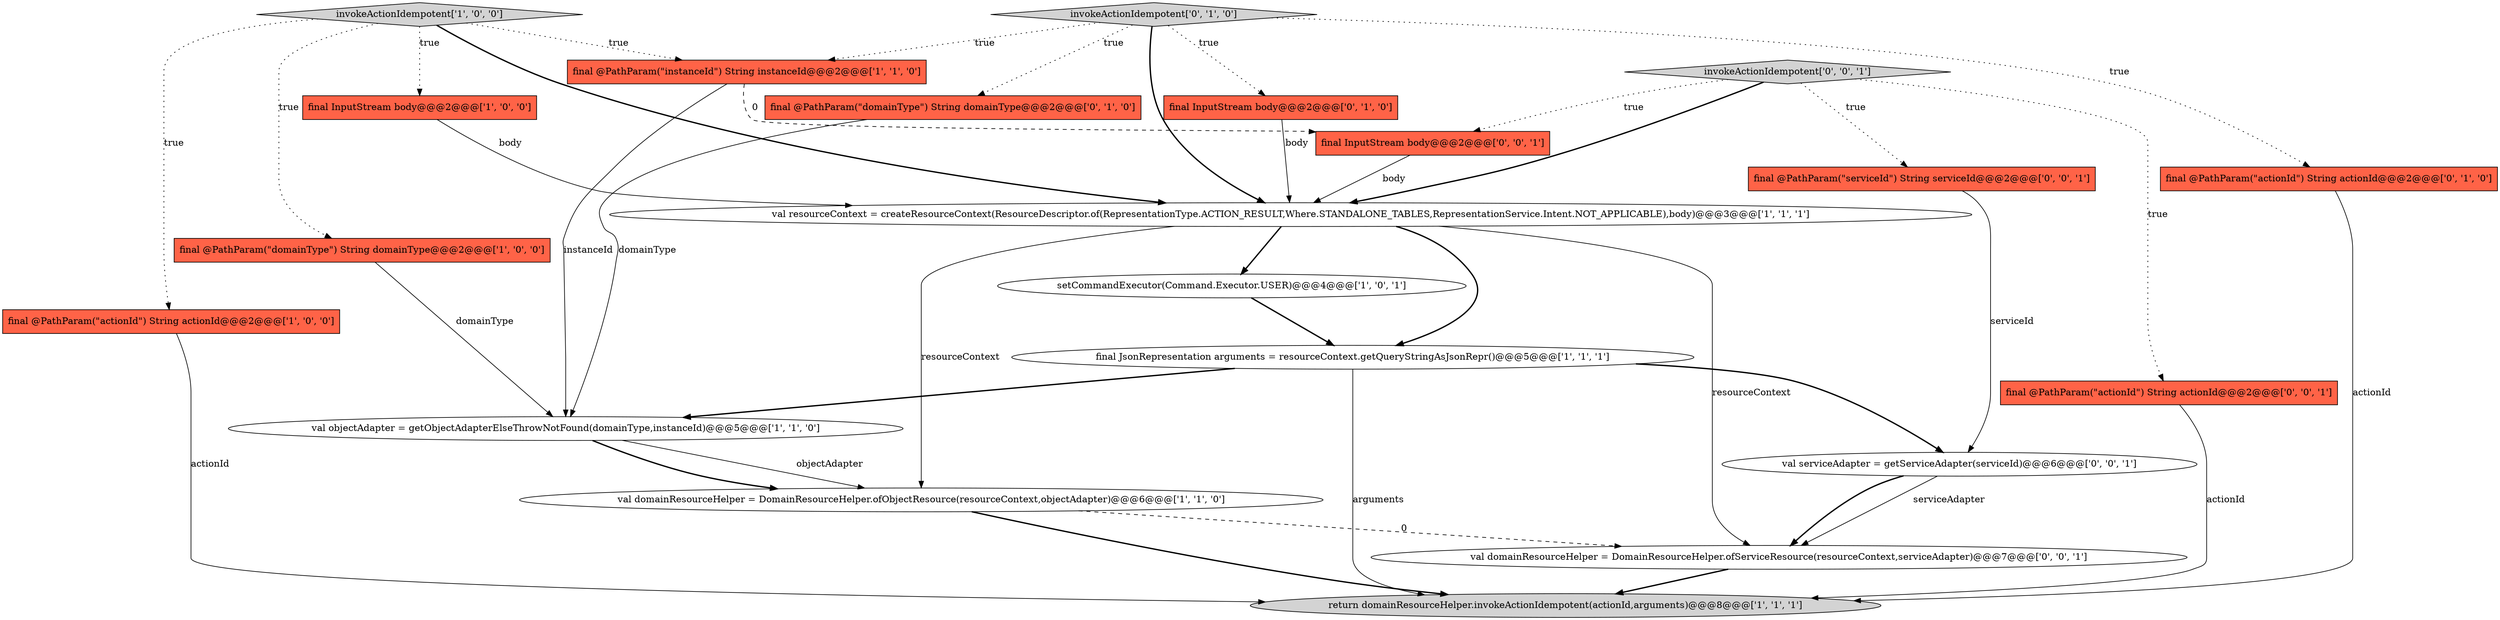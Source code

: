 digraph {
18 [style = filled, label = "val domainResourceHelper = DomainResourceHelper.ofServiceResource(resourceContext,serviceAdapter)@@@7@@@['0', '0', '1']", fillcolor = white, shape = ellipse image = "AAA0AAABBB3BBB"];
9 [style = filled, label = "final @PathParam(\"instanceId\") String instanceId@@@2@@@['1', '1', '0']", fillcolor = tomato, shape = box image = "AAA0AAABBB1BBB"];
12 [style = filled, label = "final @PathParam(\"domainType\") String domainType@@@2@@@['0', '1', '0']", fillcolor = tomato, shape = box image = "AAA0AAABBB2BBB"];
17 [style = filled, label = "final InputStream body@@@2@@@['0', '0', '1']", fillcolor = tomato, shape = box image = "AAA0AAABBB3BBB"];
13 [style = filled, label = "final InputStream body@@@2@@@['0', '1', '0']", fillcolor = tomato, shape = box image = "AAA0AAABBB2BBB"];
16 [style = filled, label = "final @PathParam(\"actionId\") String actionId@@@2@@@['0', '0', '1']", fillcolor = tomato, shape = box image = "AAA0AAABBB3BBB"];
20 [style = filled, label = "invokeActionIdempotent['0', '0', '1']", fillcolor = lightgray, shape = diamond image = "AAA0AAABBB3BBB"];
3 [style = filled, label = "val domainResourceHelper = DomainResourceHelper.ofObjectResource(resourceContext,objectAdapter)@@@6@@@['1', '1', '0']", fillcolor = white, shape = ellipse image = "AAA0AAABBB1BBB"];
0 [style = filled, label = "final InputStream body@@@2@@@['1', '0', '0']", fillcolor = tomato, shape = box image = "AAA0AAABBB1BBB"];
10 [style = filled, label = "return domainResourceHelper.invokeActionIdempotent(actionId,arguments)@@@8@@@['1', '1', '1']", fillcolor = lightgray, shape = ellipse image = "AAA0AAABBB1BBB"];
11 [style = filled, label = "final @PathParam(\"actionId\") String actionId@@@2@@@['0', '1', '0']", fillcolor = tomato, shape = box image = "AAA0AAABBB2BBB"];
14 [style = filled, label = "invokeActionIdempotent['0', '1', '0']", fillcolor = lightgray, shape = diamond image = "AAA0AAABBB2BBB"];
5 [style = filled, label = "final @PathParam(\"domainType\") String domainType@@@2@@@['1', '0', '0']", fillcolor = tomato, shape = box image = "AAA0AAABBB1BBB"];
19 [style = filled, label = "val serviceAdapter = getServiceAdapter(serviceId)@@@6@@@['0', '0', '1']", fillcolor = white, shape = ellipse image = "AAA0AAABBB3BBB"];
6 [style = filled, label = "val objectAdapter = getObjectAdapterElseThrowNotFound(domainType,instanceId)@@@5@@@['1', '1', '0']", fillcolor = white, shape = ellipse image = "AAA0AAABBB1BBB"];
1 [style = filled, label = "final @PathParam(\"actionId\") String actionId@@@2@@@['1', '0', '0']", fillcolor = tomato, shape = box image = "AAA0AAABBB1BBB"];
7 [style = filled, label = "val resourceContext = createResourceContext(ResourceDescriptor.of(RepresentationType.ACTION_RESULT,Where.STANDALONE_TABLES,RepresentationService.Intent.NOT_APPLICABLE),body)@@@3@@@['1', '1', '1']", fillcolor = white, shape = ellipse image = "AAA0AAABBB1BBB"];
15 [style = filled, label = "final @PathParam(\"serviceId\") String serviceId@@@2@@@['0', '0', '1']", fillcolor = tomato, shape = box image = "AAA0AAABBB3BBB"];
2 [style = filled, label = "setCommandExecutor(Command.Executor.USER)@@@4@@@['1', '0', '1']", fillcolor = white, shape = ellipse image = "AAA0AAABBB1BBB"];
4 [style = filled, label = "final JsonRepresentation arguments = resourceContext.getQueryStringAsJsonRepr()@@@5@@@['1', '1', '1']", fillcolor = white, shape = ellipse image = "AAA0AAABBB1BBB"];
8 [style = filled, label = "invokeActionIdempotent['1', '0', '0']", fillcolor = lightgray, shape = diamond image = "AAA0AAABBB1BBB"];
6->3 [style = bold, label=""];
4->10 [style = solid, label="arguments"];
19->18 [style = bold, label=""];
11->10 [style = solid, label="actionId"];
14->12 [style = dotted, label="true"];
4->6 [style = bold, label=""];
20->17 [style = dotted, label="true"];
3->18 [style = dashed, label="0"];
4->19 [style = bold, label=""];
7->18 [style = solid, label="resourceContext"];
7->4 [style = bold, label=""];
0->7 [style = solid, label="body"];
16->10 [style = solid, label="actionId"];
2->4 [style = bold, label=""];
6->3 [style = solid, label="objectAdapter"];
14->13 [style = dotted, label="true"];
8->7 [style = bold, label=""];
14->7 [style = bold, label=""];
12->6 [style = solid, label="domainType"];
8->1 [style = dotted, label="true"];
3->10 [style = bold, label=""];
17->7 [style = solid, label="body"];
18->10 [style = bold, label=""];
19->18 [style = solid, label="serviceAdapter"];
8->5 [style = dotted, label="true"];
5->6 [style = solid, label="domainType"];
9->6 [style = solid, label="instanceId"];
7->2 [style = bold, label=""];
9->17 [style = dashed, label="0"];
1->10 [style = solid, label="actionId"];
14->11 [style = dotted, label="true"];
8->0 [style = dotted, label="true"];
14->9 [style = dotted, label="true"];
15->19 [style = solid, label="serviceId"];
8->9 [style = dotted, label="true"];
20->7 [style = bold, label=""];
7->3 [style = solid, label="resourceContext"];
20->15 [style = dotted, label="true"];
20->16 [style = dotted, label="true"];
13->7 [style = solid, label="body"];
}
